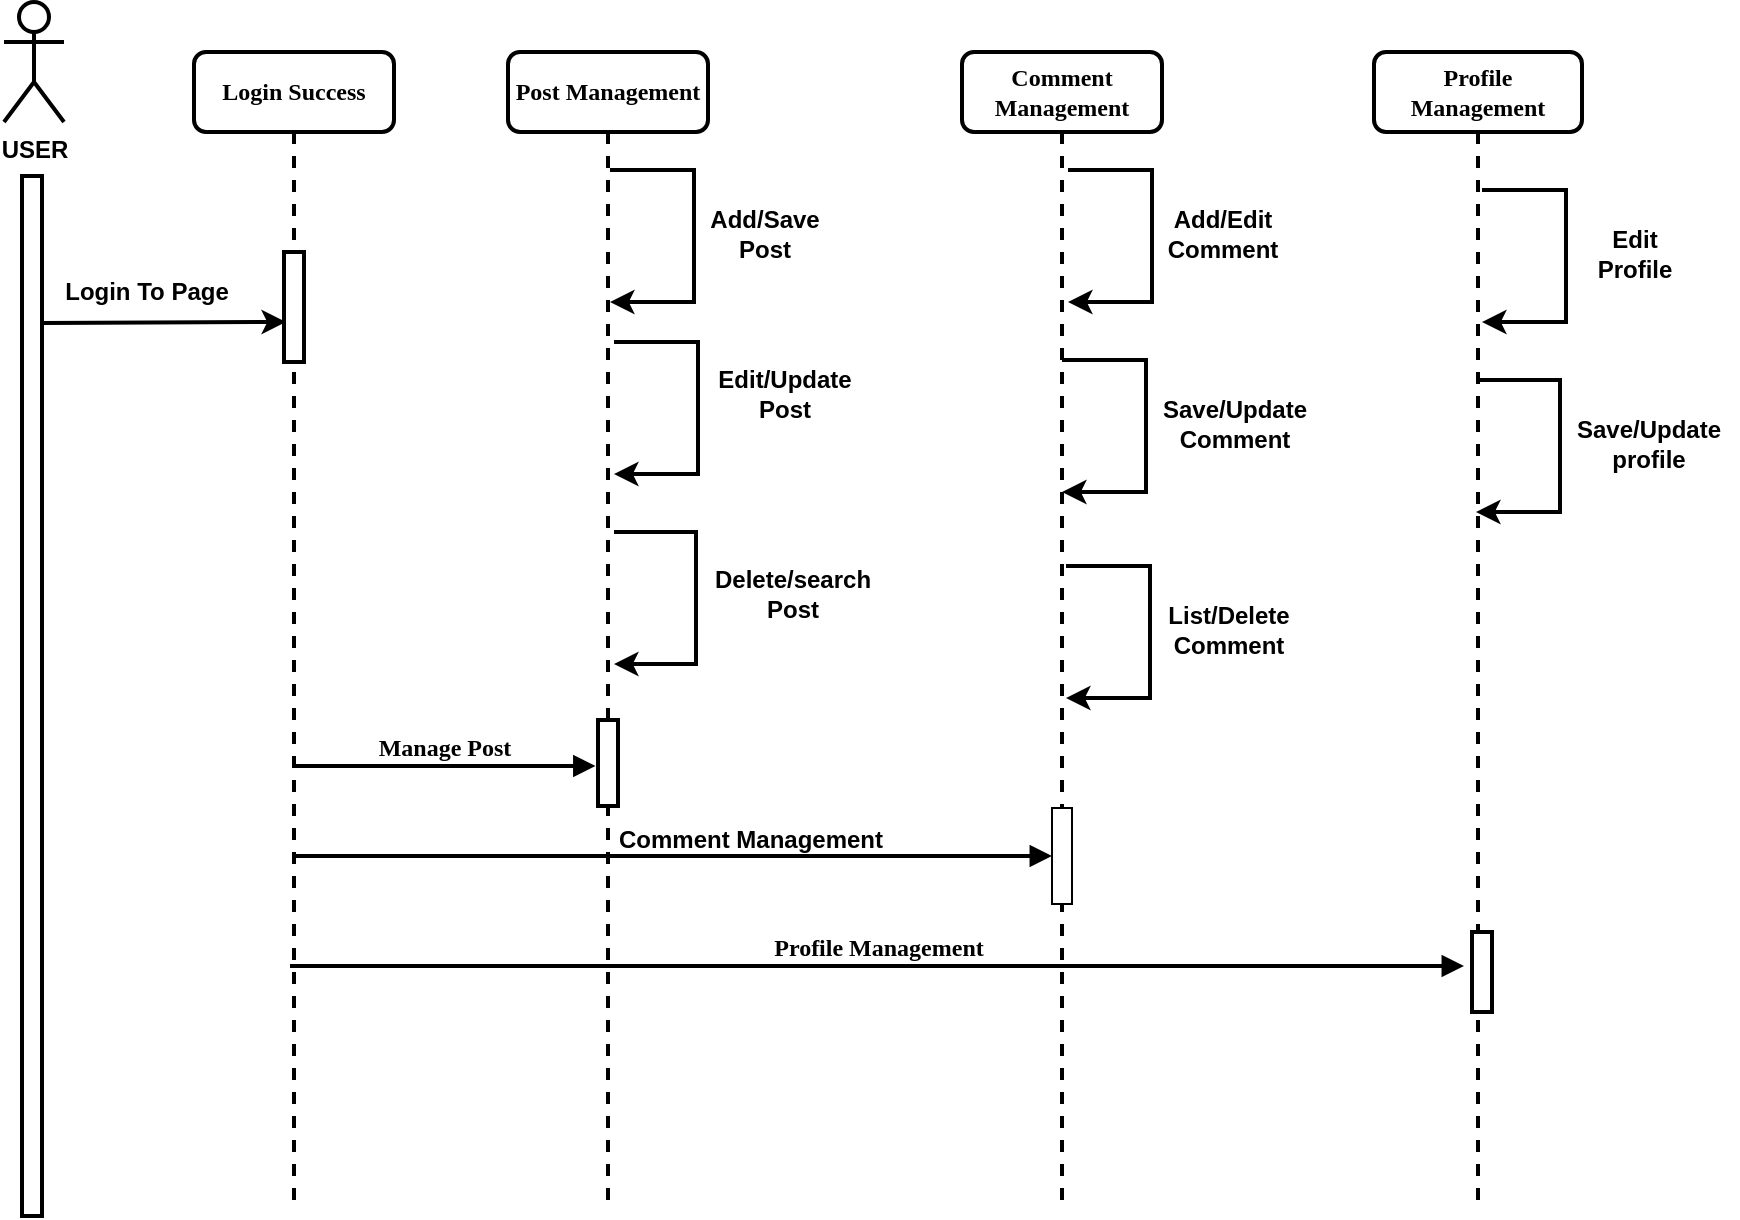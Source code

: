 <mxfile version="21.6.3" type="device">
  <diagram name="Page-1" id="13e1069c-82ec-6db2-03f1-153e76fe0fe0">
    <mxGraphModel dx="1173" dy="635" grid="0" gridSize="10" guides="1" tooltips="1" connect="1" arrows="1" fold="1" page="1" pageScale="1" pageWidth="1100" pageHeight="850" background="none" math="0" shadow="0">
      <root>
        <mxCell id="0" />
        <mxCell id="1" parent="0" />
        <mxCell id="7baba1c4bc27f4b0-4" value="Comment Management" style="shape=umlLifeline;perimeter=lifelinePerimeter;whiteSpace=wrap;html=1;container=1;collapsible=0;recursiveResize=0;outlineConnect=0;rounded=1;shadow=0;comic=0;labelBackgroundColor=none;strokeWidth=2;fontFamily=Verdana;fontSize=12;align=center;fontStyle=1" parent="1" vertex="1">
          <mxGeometry x="613" y="80" width="100" height="580" as="geometry" />
        </mxCell>
        <mxCell id="7baba1c4bc27f4b0-22" value="" style="html=1;points=[];perimeter=orthogonalPerimeter;rounded=0;shadow=0;comic=0;labelBackgroundColor=none;strokeWidth=1;fontFamily=Verdana;fontSize=12;align=center;fontStyle=0" parent="7baba1c4bc27f4b0-4" vertex="1">
          <mxGeometry x="45" y="378" width="10" height="48" as="geometry" />
        </mxCell>
        <mxCell id="7baba1c4bc27f4b0-5" value="Profile Management" style="shape=umlLifeline;perimeter=lifelinePerimeter;whiteSpace=wrap;html=1;container=1;collapsible=0;recursiveResize=0;outlineConnect=0;rounded=1;shadow=0;comic=0;labelBackgroundColor=none;strokeWidth=2;fontFamily=Verdana;fontSize=12;align=center;fontStyle=1" parent="1" vertex="1">
          <mxGeometry x="819" y="80" width="104" height="580" as="geometry" />
        </mxCell>
        <mxCell id="7baba1c4bc27f4b0-37" value="" style="html=1;points=[];perimeter=orthogonalPerimeter;rounded=0;shadow=0;comic=0;labelBackgroundColor=none;strokeWidth=2;fontFamily=Verdana;fontSize=12;align=center;fontStyle=0" parent="7baba1c4bc27f4b0-5" vertex="1">
          <mxGeometry x="49" y="440" width="10" height="40" as="geometry" />
        </mxCell>
        <mxCell id="7baba1c4bc27f4b0-8" value="Login Success" style="shape=umlLifeline;perimeter=lifelinePerimeter;whiteSpace=wrap;html=1;container=1;collapsible=0;recursiveResize=0;outlineConnect=0;rounded=1;shadow=0;comic=0;labelBackgroundColor=none;strokeWidth=2;fontFamily=Verdana;fontSize=12;align=center;fontStyle=1" parent="1" vertex="1">
          <mxGeometry x="229" y="80" width="100" height="580" as="geometry" />
        </mxCell>
        <mxCell id="7baba1c4bc27f4b0-9" value="" style="html=1;points=[];perimeter=orthogonalPerimeter;rounded=0;shadow=0;comic=0;labelBackgroundColor=none;strokeWidth=2;fontFamily=Verdana;fontSize=12;align=center;fontStyle=1" parent="7baba1c4bc27f4b0-8" vertex="1">
          <mxGeometry x="45" y="100" width="10" height="55" as="geometry" />
        </mxCell>
        <mxCell id="O8QHGOUDES1ANFxjraI_-1" value="" style="html=1;points=[];perimeter=orthogonalPerimeter;rounded=0;shadow=0;comic=0;labelBackgroundColor=none;strokeWidth=2;fontFamily=Verdana;fontSize=12;align=center;fontStyle=0" parent="1" vertex="1">
          <mxGeometry x="143" y="142" width="10" height="520" as="geometry" />
        </mxCell>
        <mxCell id="O8QHGOUDES1ANFxjraI_-10" value="" style="endArrow=classic;html=1;rounded=0;fontStyle=1;targetPerimeterSpacing=0;strokeWidth=2;" parent="1" edge="1">
          <mxGeometry width="50" height="50" relative="1" as="geometry">
            <mxPoint x="437" y="139" as="sourcePoint" />
            <mxPoint x="437" y="205" as="targetPoint" />
            <Array as="points">
              <mxPoint x="479" y="139" />
              <mxPoint x="479" y="205" />
            </Array>
          </mxGeometry>
        </mxCell>
        <mxCell id="O8QHGOUDES1ANFxjraI_-11" value="" style="endArrow=classic;html=1;rounded=0;fontStyle=0;strokeWidth=2;" parent="1" edge="1">
          <mxGeometry width="50" height="50" relative="1" as="geometry">
            <mxPoint x="439" y="225" as="sourcePoint" />
            <mxPoint x="439" y="291" as="targetPoint" />
            <Array as="points">
              <mxPoint x="481" y="225" />
              <mxPoint x="481" y="291" />
            </Array>
          </mxGeometry>
        </mxCell>
        <mxCell id="O8QHGOUDES1ANFxjraI_-13" value="Edit/Update&lt;br&gt;Post" style="text;html=1;align=center;verticalAlign=middle;resizable=0;points=[];autosize=1;strokeColor=none;fillColor=none;fontStyle=1" parent="1" vertex="1">
          <mxGeometry x="481" y="230" width="85" height="41" as="geometry" />
        </mxCell>
        <mxCell id="O8QHGOUDES1ANFxjraI_-14" value="" style="endArrow=classic;html=1;rounded=0;fontStyle=0;strokeWidth=2;" parent="1" edge="1">
          <mxGeometry width="50" height="50" relative="1" as="geometry">
            <mxPoint x="439" y="320" as="sourcePoint" />
            <mxPoint x="439" y="386" as="targetPoint" />
            <Array as="points">
              <mxPoint x="480" y="320" />
              <mxPoint x="480" y="386" />
            </Array>
          </mxGeometry>
        </mxCell>
        <mxCell id="O8QHGOUDES1ANFxjraI_-15" value="Delete/search&lt;br&gt;Post" style="text;html=1;align=center;verticalAlign=middle;resizable=0;points=[];autosize=1;strokeColor=none;fillColor=none;fontStyle=1" parent="1" vertex="1">
          <mxGeometry x="480" y="330" width="96" height="41" as="geometry" />
        </mxCell>
        <mxCell id="O8QHGOUDES1ANFxjraI_-16" value="&lt;span style=&quot;&quot;&gt;&lt;b&gt;Manage Post&lt;/b&gt;&lt;/span&gt;" style="html=1;verticalAlign=bottom;endArrow=block;labelBackgroundColor=none;fontFamily=Verdana;fontSize=12;edgeStyle=elbowEdgeStyle;elbow=vertical;fontStyle=0;entryX=-0.124;entryY=0.531;entryDx=0;entryDy=0;entryPerimeter=0;strokeWidth=2;" parent="1" target="BDCZ4HkFAonORrg6OWs_-2" edge="1">
          <mxGeometry relative="1" as="geometry">
            <mxPoint x="278" y="437" as="sourcePoint" />
            <mxPoint x="424" y="437" as="targetPoint" />
          </mxGeometry>
        </mxCell>
        <mxCell id="O8QHGOUDES1ANFxjraI_-18" value="" style="endArrow=classic;html=1;rounded=0;fontStyle=1;strokeWidth=2;" parent="1" edge="1">
          <mxGeometry width="50" height="50" relative="1" as="geometry">
            <mxPoint x="666" y="139" as="sourcePoint" />
            <mxPoint x="666" y="205" as="targetPoint" />
            <Array as="points">
              <mxPoint x="708" y="139" />
              <mxPoint x="708" y="205" />
            </Array>
          </mxGeometry>
        </mxCell>
        <mxCell id="O8QHGOUDES1ANFxjraI_-19" value="Add/Edit&lt;br&gt;Comment" style="text;html=1;align=center;verticalAlign=middle;resizable=0;points=[];autosize=1;strokeColor=none;fillColor=none;fontStyle=1" parent="1" vertex="1">
          <mxGeometry x="706" y="150" width="73" height="41" as="geometry" />
        </mxCell>
        <mxCell id="O8QHGOUDES1ANFxjraI_-20" value="" style="endArrow=classic;html=1;rounded=0;fontStyle=1;strokeWidth=2;" parent="1" edge="1">
          <mxGeometry width="50" height="50" relative="1" as="geometry">
            <mxPoint x="663" y="234" as="sourcePoint" />
            <mxPoint x="663" y="300" as="targetPoint" />
            <Array as="points">
              <mxPoint x="705" y="234" />
              <mxPoint x="705" y="300" />
            </Array>
          </mxGeometry>
        </mxCell>
        <mxCell id="O8QHGOUDES1ANFxjraI_-21" value="Save/Update&lt;br&gt;Comment" style="text;html=1;align=center;verticalAlign=middle;resizable=0;points=[];autosize=1;strokeColor=none;fillColor=none;fontStyle=1" parent="1" vertex="1">
          <mxGeometry x="704" y="245" width="90" height="41" as="geometry" />
        </mxCell>
        <mxCell id="O8QHGOUDES1ANFxjraI_-22" value="" style="endArrow=classic;html=1;rounded=0;fontStyle=0;strokeWidth=2;" parent="1" edge="1">
          <mxGeometry width="50" height="50" relative="1" as="geometry">
            <mxPoint x="665" y="337" as="sourcePoint" />
            <mxPoint x="665" y="403" as="targetPoint" />
            <Array as="points">
              <mxPoint x="707" y="337" />
              <mxPoint x="707" y="403" />
            </Array>
          </mxGeometry>
        </mxCell>
        <mxCell id="O8QHGOUDES1ANFxjraI_-23" value="List/Delete&lt;br&gt;Comment" style="text;html=1;align=center;verticalAlign=middle;resizable=0;points=[];autosize=1;strokeColor=none;fillColor=none;fontStyle=1" parent="1" vertex="1">
          <mxGeometry x="706" y="348" width="79" height="41" as="geometry" />
        </mxCell>
        <mxCell id="O8QHGOUDES1ANFxjraI_-24" value="" style="html=1;verticalAlign=bottom;endArrow=block;labelBackgroundColor=none;fontFamily=Verdana;fontSize=12;edgeStyle=elbowEdgeStyle;elbow=vertical;fontStyle=0;strokeWidth=2;" parent="1" source="7baba1c4bc27f4b0-8" target="7baba1c4bc27f4b0-22" edge="1">
          <mxGeometry relative="1" as="geometry">
            <mxPoint x="291" y="507" as="sourcePoint" />
            <mxPoint x="744.5" y="506.529" as="targetPoint" />
          </mxGeometry>
        </mxCell>
        <mxCell id="O8QHGOUDES1ANFxjraI_-27" value="" style="endArrow=classic;html=1;rounded=0;fontStyle=1;jumpSize=7;strokeWidth=2;" parent="1" edge="1">
          <mxGeometry width="50" height="50" relative="1" as="geometry">
            <mxPoint x="873" y="149" as="sourcePoint" />
            <mxPoint x="873" y="215" as="targetPoint" />
            <Array as="points">
              <mxPoint x="915" y="149" />
              <mxPoint x="915" y="215" />
            </Array>
          </mxGeometry>
        </mxCell>
        <mxCell id="O8QHGOUDES1ANFxjraI_-28" value="Edit&lt;br&gt;Profile" style="text;html=1;align=center;verticalAlign=middle;resizable=0;points=[];autosize=1;strokeColor=none;fillColor=none;fontStyle=1" parent="1" vertex="1">
          <mxGeometry x="921" y="160" width="55" height="41" as="geometry" />
        </mxCell>
        <mxCell id="O8QHGOUDES1ANFxjraI_-29" value="" style="endArrow=classic;html=1;rounded=0;fontStyle=1;strokeWidth=2;" parent="1" edge="1">
          <mxGeometry width="50" height="50" relative="1" as="geometry">
            <mxPoint x="870" y="244" as="sourcePoint" />
            <mxPoint x="870" y="310" as="targetPoint" />
            <Array as="points">
              <mxPoint x="912" y="244" />
              <mxPoint x="912" y="310" />
            </Array>
          </mxGeometry>
        </mxCell>
        <mxCell id="O8QHGOUDES1ANFxjraI_-30" value="Save/Update&lt;br&gt;profile" style="text;html=1;align=center;verticalAlign=middle;resizable=0;points=[];autosize=1;strokeColor=none;fillColor=none;fontStyle=1" parent="1" vertex="1">
          <mxGeometry x="911" y="255" width="90" height="41" as="geometry" />
        </mxCell>
        <mxCell id="O8QHGOUDES1ANFxjraI_-33" value="&lt;b&gt;Profile Management&lt;/b&gt;" style="html=1;verticalAlign=bottom;endArrow=block;labelBackgroundColor=none;fontFamily=Verdana;fontSize=12;edgeStyle=elbowEdgeStyle;elbow=vertical;fontStyle=0;strokeWidth=2;" parent="1" edge="1">
          <mxGeometry relative="1" as="geometry">
            <mxPoint x="277" y="537" as="sourcePoint" />
            <mxPoint x="864" y="537" as="targetPoint" />
          </mxGeometry>
        </mxCell>
        <mxCell id="O8QHGOUDES1ANFxjraI_-35" value="&lt;b&gt;USER&lt;/b&gt;" style="shape=umlActor;verticalLabelPosition=bottom;verticalAlign=top;html=1;outlineConnect=0;fontStyle=0;strokeWidth=2;" parent="1" vertex="1">
          <mxGeometry x="134" y="55" width="30" height="60" as="geometry" />
        </mxCell>
        <mxCell id="O8QHGOUDES1ANFxjraI_-39" value="" style="endArrow=classic;html=1;rounded=0;exitX=-0.014;exitY=1.094;exitDx=0;exitDy=0;exitPerimeter=0;fontStyle=0;strokeWidth=2;" parent="1" edge="1" source="O8QHGOUDES1ANFxjraI_-40">
          <mxGeometry width="50" height="50" relative="1" as="geometry">
            <mxPoint x="115.38" y="214.6" as="sourcePoint" />
            <mxPoint x="275" y="215" as="targetPoint" />
          </mxGeometry>
        </mxCell>
        <mxCell id="O8QHGOUDES1ANFxjraI_-40" value="Login To Page" style="text;html=1;align=center;verticalAlign=middle;resizable=0;points=[];autosize=1;strokeColor=none;fillColor=none;fontStyle=1;strokeWidth=2;" parent="1" vertex="1">
          <mxGeometry x="155" y="187" width="100" height="26" as="geometry" />
        </mxCell>
        <mxCell id="BDCZ4HkFAonORrg6OWs_-1" value="Post Management" style="shape=umlLifeline;perimeter=lifelinePerimeter;whiteSpace=wrap;html=1;container=1;collapsible=0;recursiveResize=0;outlineConnect=0;rounded=1;shadow=0;comic=0;labelBackgroundColor=none;strokeWidth=2;fontFamily=Verdana;fontSize=12;align=center;fontStyle=1" parent="1" vertex="1">
          <mxGeometry x="386" y="80" width="100" height="580" as="geometry" />
        </mxCell>
        <mxCell id="BDCZ4HkFAonORrg6OWs_-2" value="" style="html=1;points=[];perimeter=orthogonalPerimeter;rounded=0;shadow=0;comic=0;labelBackgroundColor=none;strokeWidth=2;fontFamily=Verdana;fontSize=12;align=center;fontStyle=0" parent="BDCZ4HkFAonORrg6OWs_-1" vertex="1">
          <mxGeometry x="45" y="334" width="10" height="43" as="geometry" />
        </mxCell>
        <mxCell id="BDCZ4HkFAonORrg6OWs_-3" value="Add/Save&lt;br&gt;Post" style="text;html=1;align=center;verticalAlign=middle;resizable=0;points=[];autosize=1;strokeColor=none;fillColor=none;fontStyle=1" parent="1" vertex="1">
          <mxGeometry x="477" y="150" width="73" height="41" as="geometry" />
        </mxCell>
        <mxCell id="BDCZ4HkFAonORrg6OWs_-4" value="Comment Management" style="text;html=1;align=center;verticalAlign=middle;resizable=0;points=[];autosize=1;strokeColor=none;fillColor=none;fontStyle=1" parent="1" vertex="1">
          <mxGeometry x="432" y="461" width="150" height="26" as="geometry" />
        </mxCell>
      </root>
    </mxGraphModel>
  </diagram>
</mxfile>
